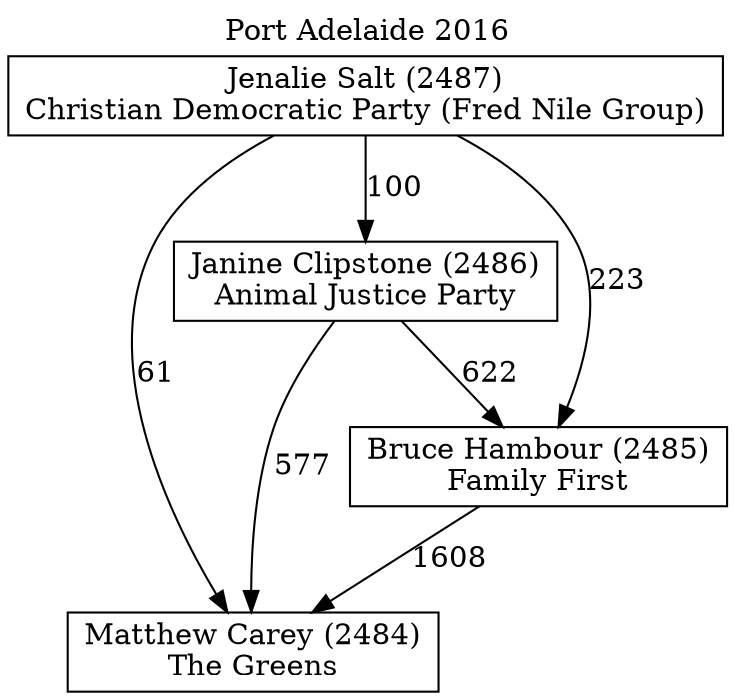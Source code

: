 // House preference flow
digraph "Matthew Carey (2484)_Port Adelaide_2016" {
	graph [label="Port Adelaide 2016" labelloc=t mclimit=10]
	node [shape=box]
	"Janine Clipstone (2486)" [label="Janine Clipstone (2486)
Animal Justice Party"]
	"Matthew Carey (2484)" [label="Matthew Carey (2484)
The Greens"]
	"Jenalie Salt (2487)" [label="Jenalie Salt (2487)
Christian Democratic Party (Fred Nile Group)"]
	"Bruce Hambour (2485)" [label="Bruce Hambour (2485)
Family First"]
	"Jenalie Salt (2487)" -> "Matthew Carey (2484)" [label=61]
	"Jenalie Salt (2487)" -> "Bruce Hambour (2485)" [label=223]
	"Janine Clipstone (2486)" -> "Bruce Hambour (2485)" [label=622]
	"Bruce Hambour (2485)" -> "Matthew Carey (2484)" [label=1608]
	"Janine Clipstone (2486)" -> "Matthew Carey (2484)" [label=577]
	"Jenalie Salt (2487)" -> "Janine Clipstone (2486)" [label=100]
}
